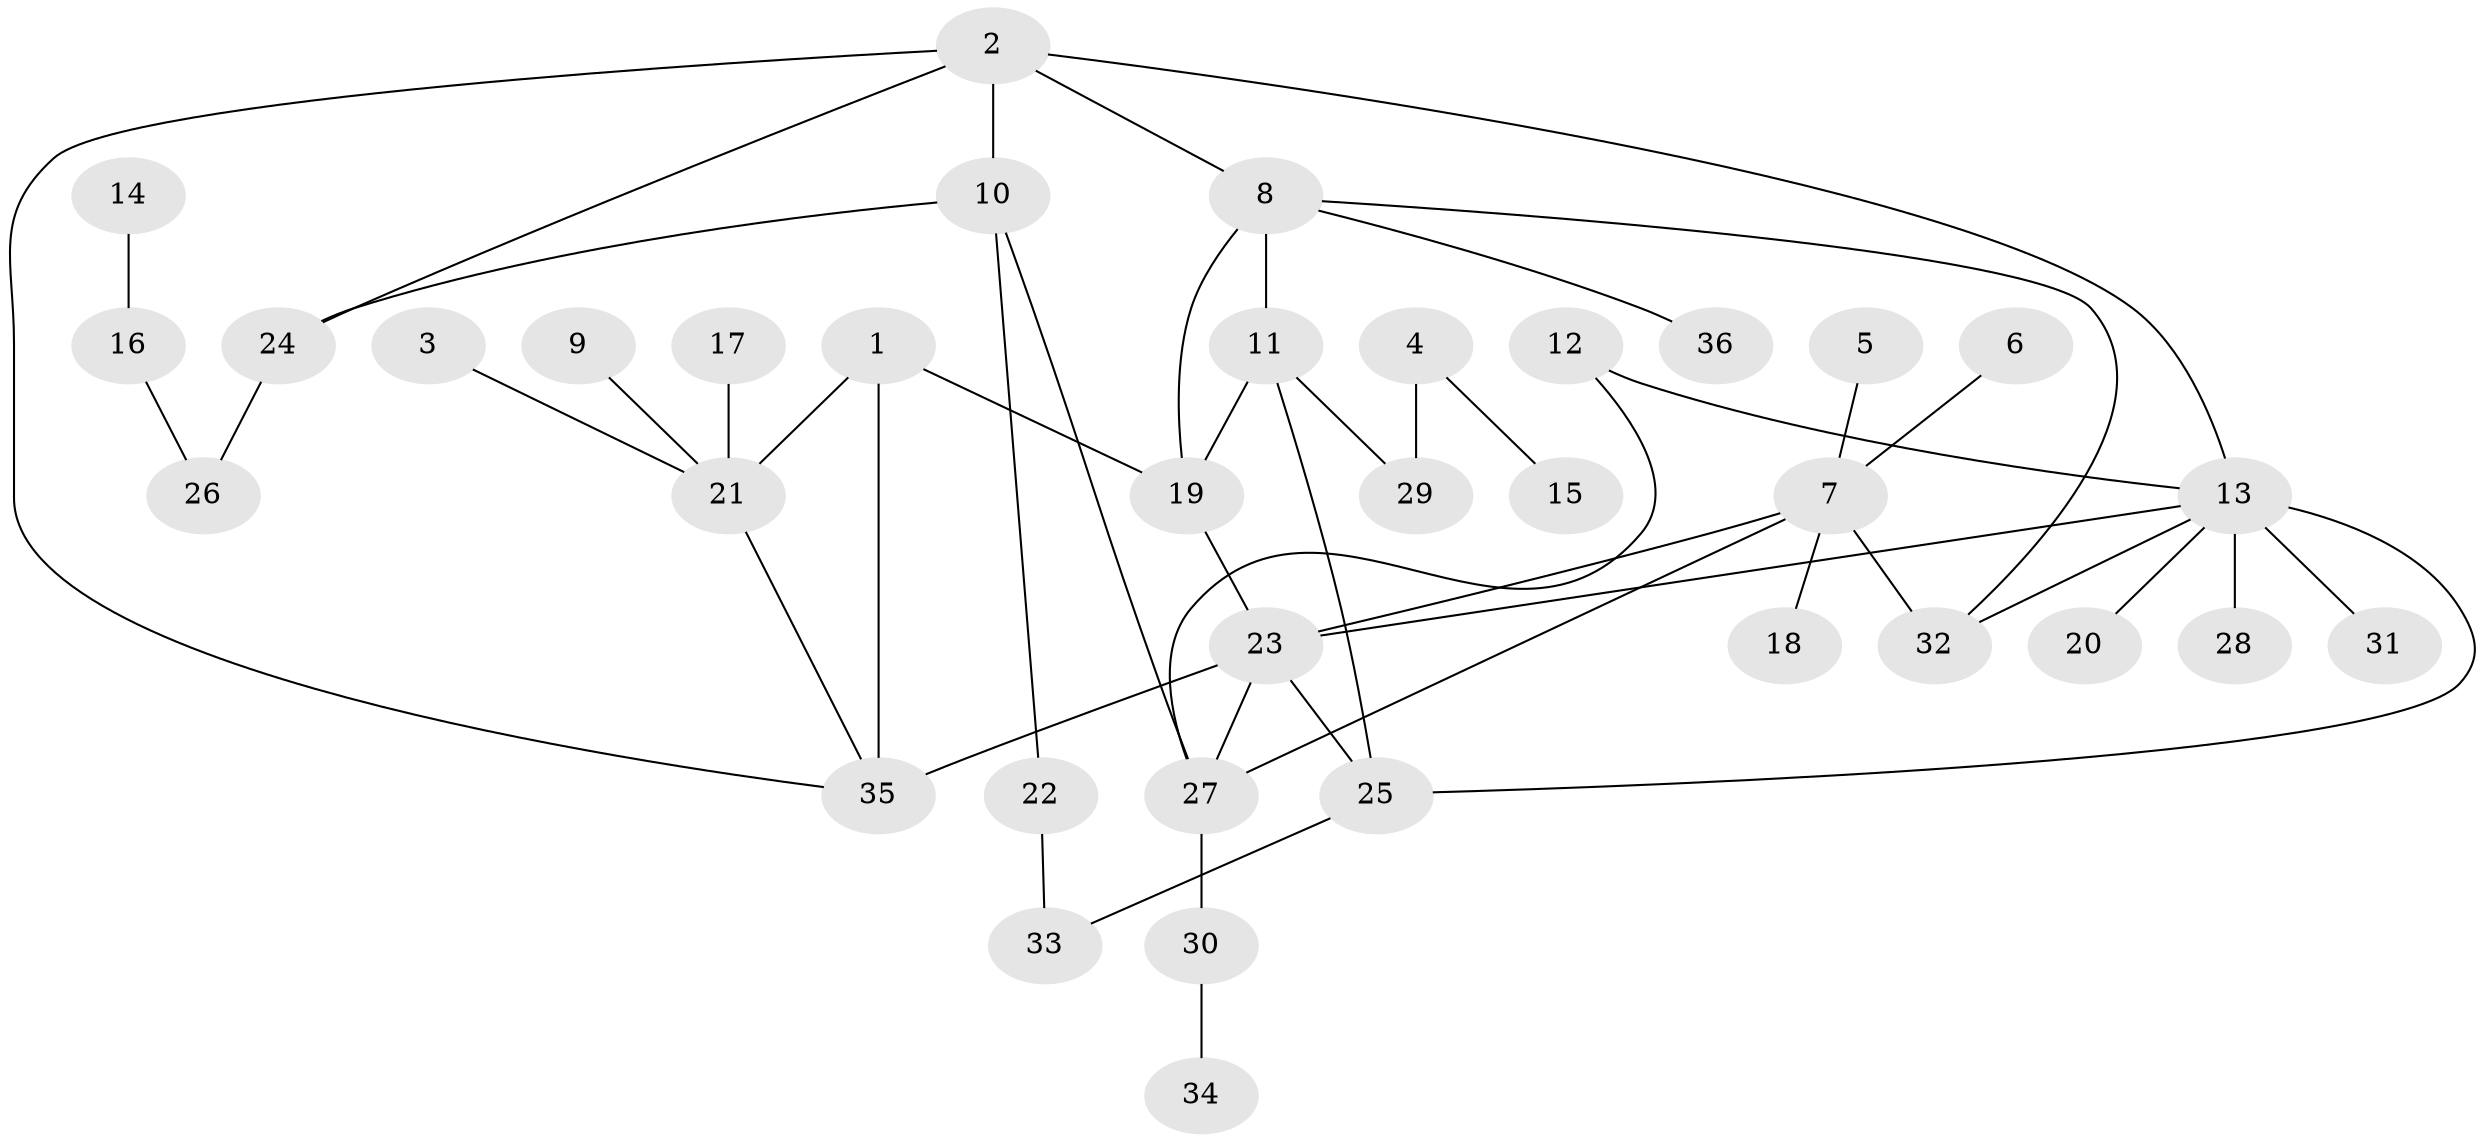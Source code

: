 // original degree distribution, {7: 0.05555555555555555, 3: 0.08333333333333333, 5: 0.05555555555555555, 6: 0.041666666666666664, 10: 0.013888888888888888, 4: 0.041666666666666664, 8: 0.013888888888888888, 1: 0.5833333333333334, 2: 0.1111111111111111}
// Generated by graph-tools (version 1.1) at 2025/02/03/09/25 03:02:38]
// undirected, 36 vertices, 49 edges
graph export_dot {
graph [start="1"]
  node [color=gray90,style=filled];
  1;
  2;
  3;
  4;
  5;
  6;
  7;
  8;
  9;
  10;
  11;
  12;
  13;
  14;
  15;
  16;
  17;
  18;
  19;
  20;
  21;
  22;
  23;
  24;
  25;
  26;
  27;
  28;
  29;
  30;
  31;
  32;
  33;
  34;
  35;
  36;
  1 -- 19 [weight=1.0];
  1 -- 21 [weight=1.0];
  1 -- 35 [weight=1.0];
  2 -- 8 [weight=1.0];
  2 -- 10 [weight=1.0];
  2 -- 13 [weight=1.0];
  2 -- 24 [weight=1.0];
  2 -- 35 [weight=1.0];
  3 -- 21 [weight=1.0];
  4 -- 15 [weight=1.0];
  4 -- 29 [weight=1.0];
  5 -- 7 [weight=1.0];
  6 -- 7 [weight=1.0];
  7 -- 18 [weight=1.0];
  7 -- 23 [weight=1.0];
  7 -- 27 [weight=1.0];
  7 -- 32 [weight=1.0];
  8 -- 11 [weight=1.0];
  8 -- 19 [weight=1.0];
  8 -- 32 [weight=1.0];
  8 -- 36 [weight=1.0];
  9 -- 21 [weight=1.0];
  10 -- 22 [weight=1.0];
  10 -- 24 [weight=1.0];
  10 -- 27 [weight=1.0];
  11 -- 19 [weight=1.0];
  11 -- 25 [weight=1.0];
  11 -- 29 [weight=1.0];
  12 -- 13 [weight=1.0];
  12 -- 27 [weight=1.0];
  13 -- 20 [weight=1.0];
  13 -- 23 [weight=1.0];
  13 -- 25 [weight=1.0];
  13 -- 28 [weight=1.0];
  13 -- 31 [weight=1.0];
  13 -- 32 [weight=1.0];
  14 -- 16 [weight=1.0];
  16 -- 26 [weight=1.0];
  17 -- 21 [weight=1.0];
  19 -- 23 [weight=1.0];
  21 -- 35 [weight=1.0];
  22 -- 33 [weight=1.0];
  23 -- 25 [weight=1.0];
  23 -- 27 [weight=1.0];
  23 -- 35 [weight=2.0];
  24 -- 26 [weight=1.0];
  25 -- 33 [weight=1.0];
  27 -- 30 [weight=1.0];
  30 -- 34 [weight=1.0];
}
